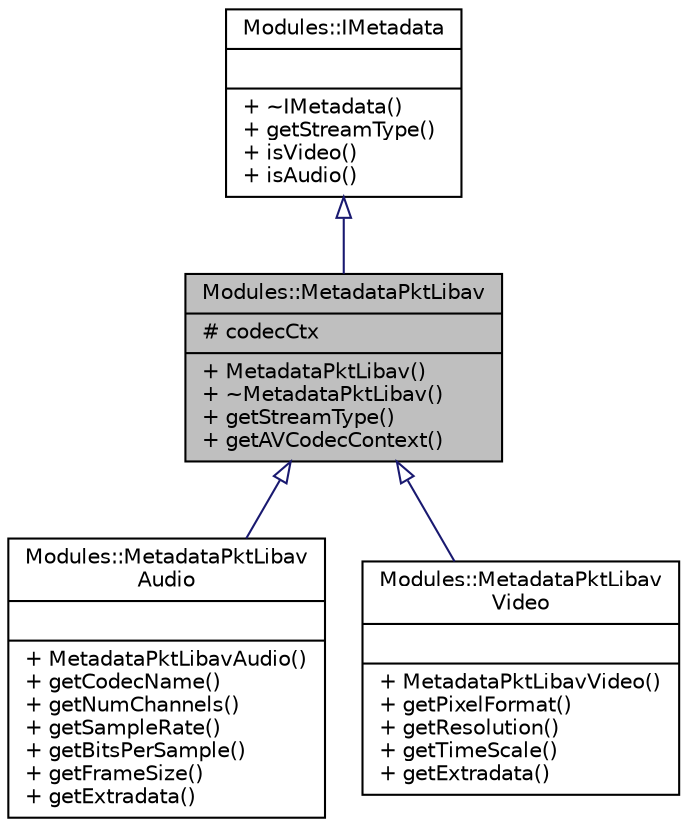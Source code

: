 digraph "Modules::MetadataPktLibav"
{
 // INTERACTIVE_SVG=YES
  edge [fontname="Helvetica",fontsize="10",labelfontname="Helvetica",labelfontsize="10"];
  node [fontname="Helvetica",fontsize="10",shape=record];
  Node1 [label="{Modules::MetadataPktLibav\n|# codecCtx\l|+ MetadataPktLibav()\l+ ~MetadataPktLibav()\l+ getStreamType()\l+ getAVCodecContext()\l}",height=0.2,width=0.4,color="black", fillcolor="grey75", style="filled", fontcolor="black"];
  Node2 -> Node1 [dir="back",color="midnightblue",fontsize="10",style="solid",arrowtail="onormal",fontname="Helvetica"];
  Node2 [label="{Modules::IMetadata\n||+ ~IMetadata()\l+ getStreamType()\l+ isVideo()\l+ isAudio()\l}",height=0.2,width=0.4,color="black", fillcolor="white", style="filled",URL="$struct_modules_1_1_i_metadata.html"];
  Node1 -> Node3 [dir="back",color="midnightblue",fontsize="10",style="solid",arrowtail="onormal",fontname="Helvetica"];
  Node3 [label="{Modules::MetadataPktLibav\lAudio\n||+ MetadataPktLibavAudio()\l+ getCodecName()\l+ getNumChannels()\l+ getSampleRate()\l+ getBitsPerSample()\l+ getFrameSize()\l+ getExtradata()\l}",height=0.2,width=0.4,color="black", fillcolor="white", style="filled",URL="$class_modules_1_1_metadata_pkt_libav_audio.html"];
  Node1 -> Node4 [dir="back",color="midnightblue",fontsize="10",style="solid",arrowtail="onormal",fontname="Helvetica"];
  Node4 [label="{Modules::MetadataPktLibav\lVideo\n||+ MetadataPktLibavVideo()\l+ getPixelFormat()\l+ getResolution()\l+ getTimeScale()\l+ getExtradata()\l}",height=0.2,width=0.4,color="black", fillcolor="white", style="filled",URL="$class_modules_1_1_metadata_pkt_libav_video.html"];
}
